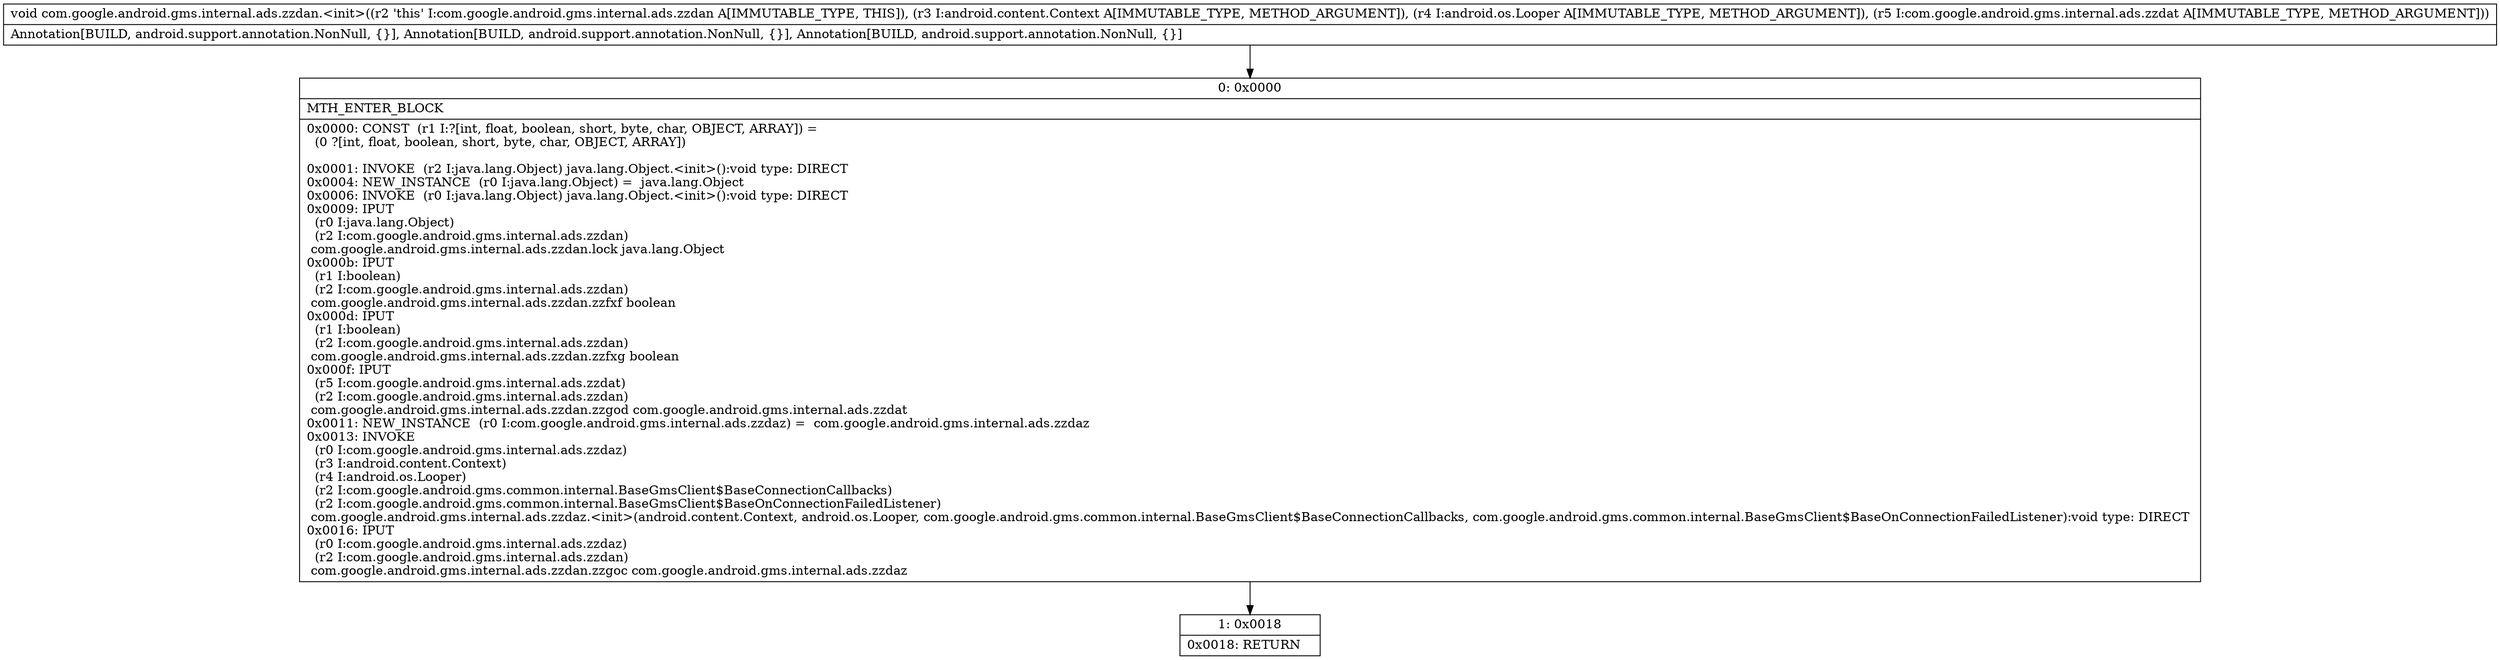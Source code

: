 digraph "CFG forcom.google.android.gms.internal.ads.zzdan.\<init\>(Landroid\/content\/Context;Landroid\/os\/Looper;Lcom\/google\/android\/gms\/internal\/ads\/zzdat;)V" {
Node_0 [shape=record,label="{0\:\ 0x0000|MTH_ENTER_BLOCK\l|0x0000: CONST  (r1 I:?[int, float, boolean, short, byte, char, OBJECT, ARRAY]) = \l  (0 ?[int, float, boolean, short, byte, char, OBJECT, ARRAY])\l \l0x0001: INVOKE  (r2 I:java.lang.Object) java.lang.Object.\<init\>():void type: DIRECT \l0x0004: NEW_INSTANCE  (r0 I:java.lang.Object) =  java.lang.Object \l0x0006: INVOKE  (r0 I:java.lang.Object) java.lang.Object.\<init\>():void type: DIRECT \l0x0009: IPUT  \l  (r0 I:java.lang.Object)\l  (r2 I:com.google.android.gms.internal.ads.zzdan)\l com.google.android.gms.internal.ads.zzdan.lock java.lang.Object \l0x000b: IPUT  \l  (r1 I:boolean)\l  (r2 I:com.google.android.gms.internal.ads.zzdan)\l com.google.android.gms.internal.ads.zzdan.zzfxf boolean \l0x000d: IPUT  \l  (r1 I:boolean)\l  (r2 I:com.google.android.gms.internal.ads.zzdan)\l com.google.android.gms.internal.ads.zzdan.zzfxg boolean \l0x000f: IPUT  \l  (r5 I:com.google.android.gms.internal.ads.zzdat)\l  (r2 I:com.google.android.gms.internal.ads.zzdan)\l com.google.android.gms.internal.ads.zzdan.zzgod com.google.android.gms.internal.ads.zzdat \l0x0011: NEW_INSTANCE  (r0 I:com.google.android.gms.internal.ads.zzdaz) =  com.google.android.gms.internal.ads.zzdaz \l0x0013: INVOKE  \l  (r0 I:com.google.android.gms.internal.ads.zzdaz)\l  (r3 I:android.content.Context)\l  (r4 I:android.os.Looper)\l  (r2 I:com.google.android.gms.common.internal.BaseGmsClient$BaseConnectionCallbacks)\l  (r2 I:com.google.android.gms.common.internal.BaseGmsClient$BaseOnConnectionFailedListener)\l com.google.android.gms.internal.ads.zzdaz.\<init\>(android.content.Context, android.os.Looper, com.google.android.gms.common.internal.BaseGmsClient$BaseConnectionCallbacks, com.google.android.gms.common.internal.BaseGmsClient$BaseOnConnectionFailedListener):void type: DIRECT \l0x0016: IPUT  \l  (r0 I:com.google.android.gms.internal.ads.zzdaz)\l  (r2 I:com.google.android.gms.internal.ads.zzdan)\l com.google.android.gms.internal.ads.zzdan.zzgoc com.google.android.gms.internal.ads.zzdaz \l}"];
Node_1 [shape=record,label="{1\:\ 0x0018|0x0018: RETURN   \l}"];
MethodNode[shape=record,label="{void com.google.android.gms.internal.ads.zzdan.\<init\>((r2 'this' I:com.google.android.gms.internal.ads.zzdan A[IMMUTABLE_TYPE, THIS]), (r3 I:android.content.Context A[IMMUTABLE_TYPE, METHOD_ARGUMENT]), (r4 I:android.os.Looper A[IMMUTABLE_TYPE, METHOD_ARGUMENT]), (r5 I:com.google.android.gms.internal.ads.zzdat A[IMMUTABLE_TYPE, METHOD_ARGUMENT]))  | Annotation[BUILD, android.support.annotation.NonNull, \{\}], Annotation[BUILD, android.support.annotation.NonNull, \{\}], Annotation[BUILD, android.support.annotation.NonNull, \{\}]\l}"];
MethodNode -> Node_0;
Node_0 -> Node_1;
}

